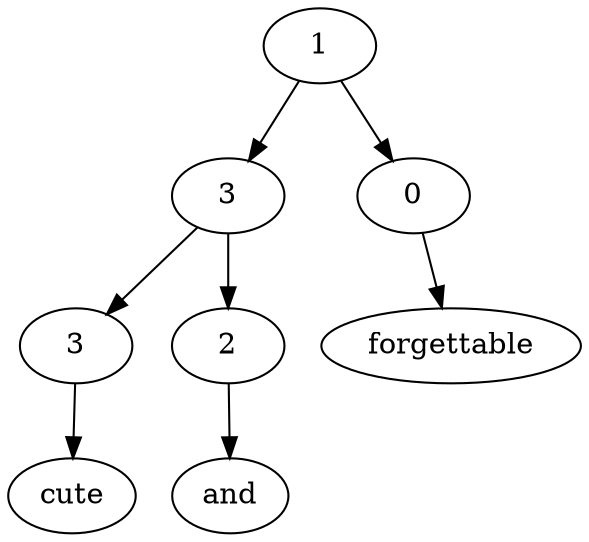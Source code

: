 digraph G{Node0 [label="1"]
Node0 -> Node1
Node0 -> Node6
Node1 [label="3"]
Node1 -> Node2
Node1 -> Node4
Node6 [label="0"]
Node6 -> Node7
Node2 [label="3"]
Node2 -> Node3
Node4 [label="2"]
Node4 -> Node5
Node7 [label="forgettable"]
Node3 [label="cute"]
Node5 [label="and"]
}
